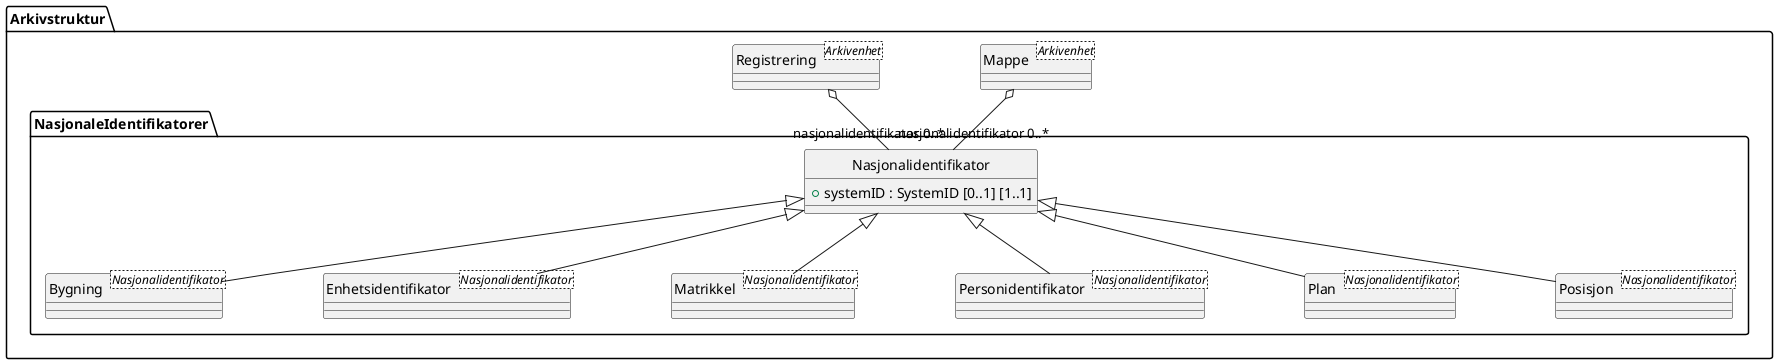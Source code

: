 @startuml
skinparam nodesep 100
hide circle
class Arkivstruktur.NasjonaleIdentifikatorer.Nasjonalidentifikator {
  +systemID : SystemID [0..1] [1..1]
}
class Arkivstruktur.Mappe <Arkivenhet> {
}
Arkivstruktur.Mappe o-- "nasjonalidentifikator 0..*" Arkivstruktur.NasjonaleIdentifikatorer.Nasjonalidentifikator
class Arkivstruktur.NasjonaleIdentifikatorer.Bygning <Nasjonalidentifikator> {
}
Arkivstruktur.NasjonaleIdentifikatorer.Nasjonalidentifikator <|-- Arkivstruktur.NasjonaleIdentifikatorer.Bygning
class Arkivstruktur.NasjonaleIdentifikatorer.Enhetsidentifikator <Nasjonalidentifikator> {
}
Arkivstruktur.NasjonaleIdentifikatorer.Nasjonalidentifikator <|-- Arkivstruktur.NasjonaleIdentifikatorer.Enhetsidentifikator
class Arkivstruktur.NasjonaleIdentifikatorer.Matrikkel <Nasjonalidentifikator> {
}
Arkivstruktur.NasjonaleIdentifikatorer.Nasjonalidentifikator <|-- Arkivstruktur.NasjonaleIdentifikatorer.Matrikkel
class Arkivstruktur.NasjonaleIdentifikatorer.Personidentifikator <Nasjonalidentifikator> {
}
Arkivstruktur.NasjonaleIdentifikatorer.Nasjonalidentifikator <|-- Arkivstruktur.NasjonaleIdentifikatorer.Personidentifikator
class Arkivstruktur.NasjonaleIdentifikatorer.Plan <Nasjonalidentifikator> {
}
Arkivstruktur.NasjonaleIdentifikatorer.Nasjonalidentifikator <|-- Arkivstruktur.NasjonaleIdentifikatorer.Plan
class Arkivstruktur.NasjonaleIdentifikatorer.Posisjon <Nasjonalidentifikator> {
}
Arkivstruktur.NasjonaleIdentifikatorer.Nasjonalidentifikator <|-- Arkivstruktur.NasjonaleIdentifikatorer.Posisjon
class Arkivstruktur.Registrering <Arkivenhet> {
}
Arkivstruktur.Registrering o-- "nasjonalidentifikator 0..*" Arkivstruktur.NasjonaleIdentifikatorer.Nasjonalidentifikator
@enduml
